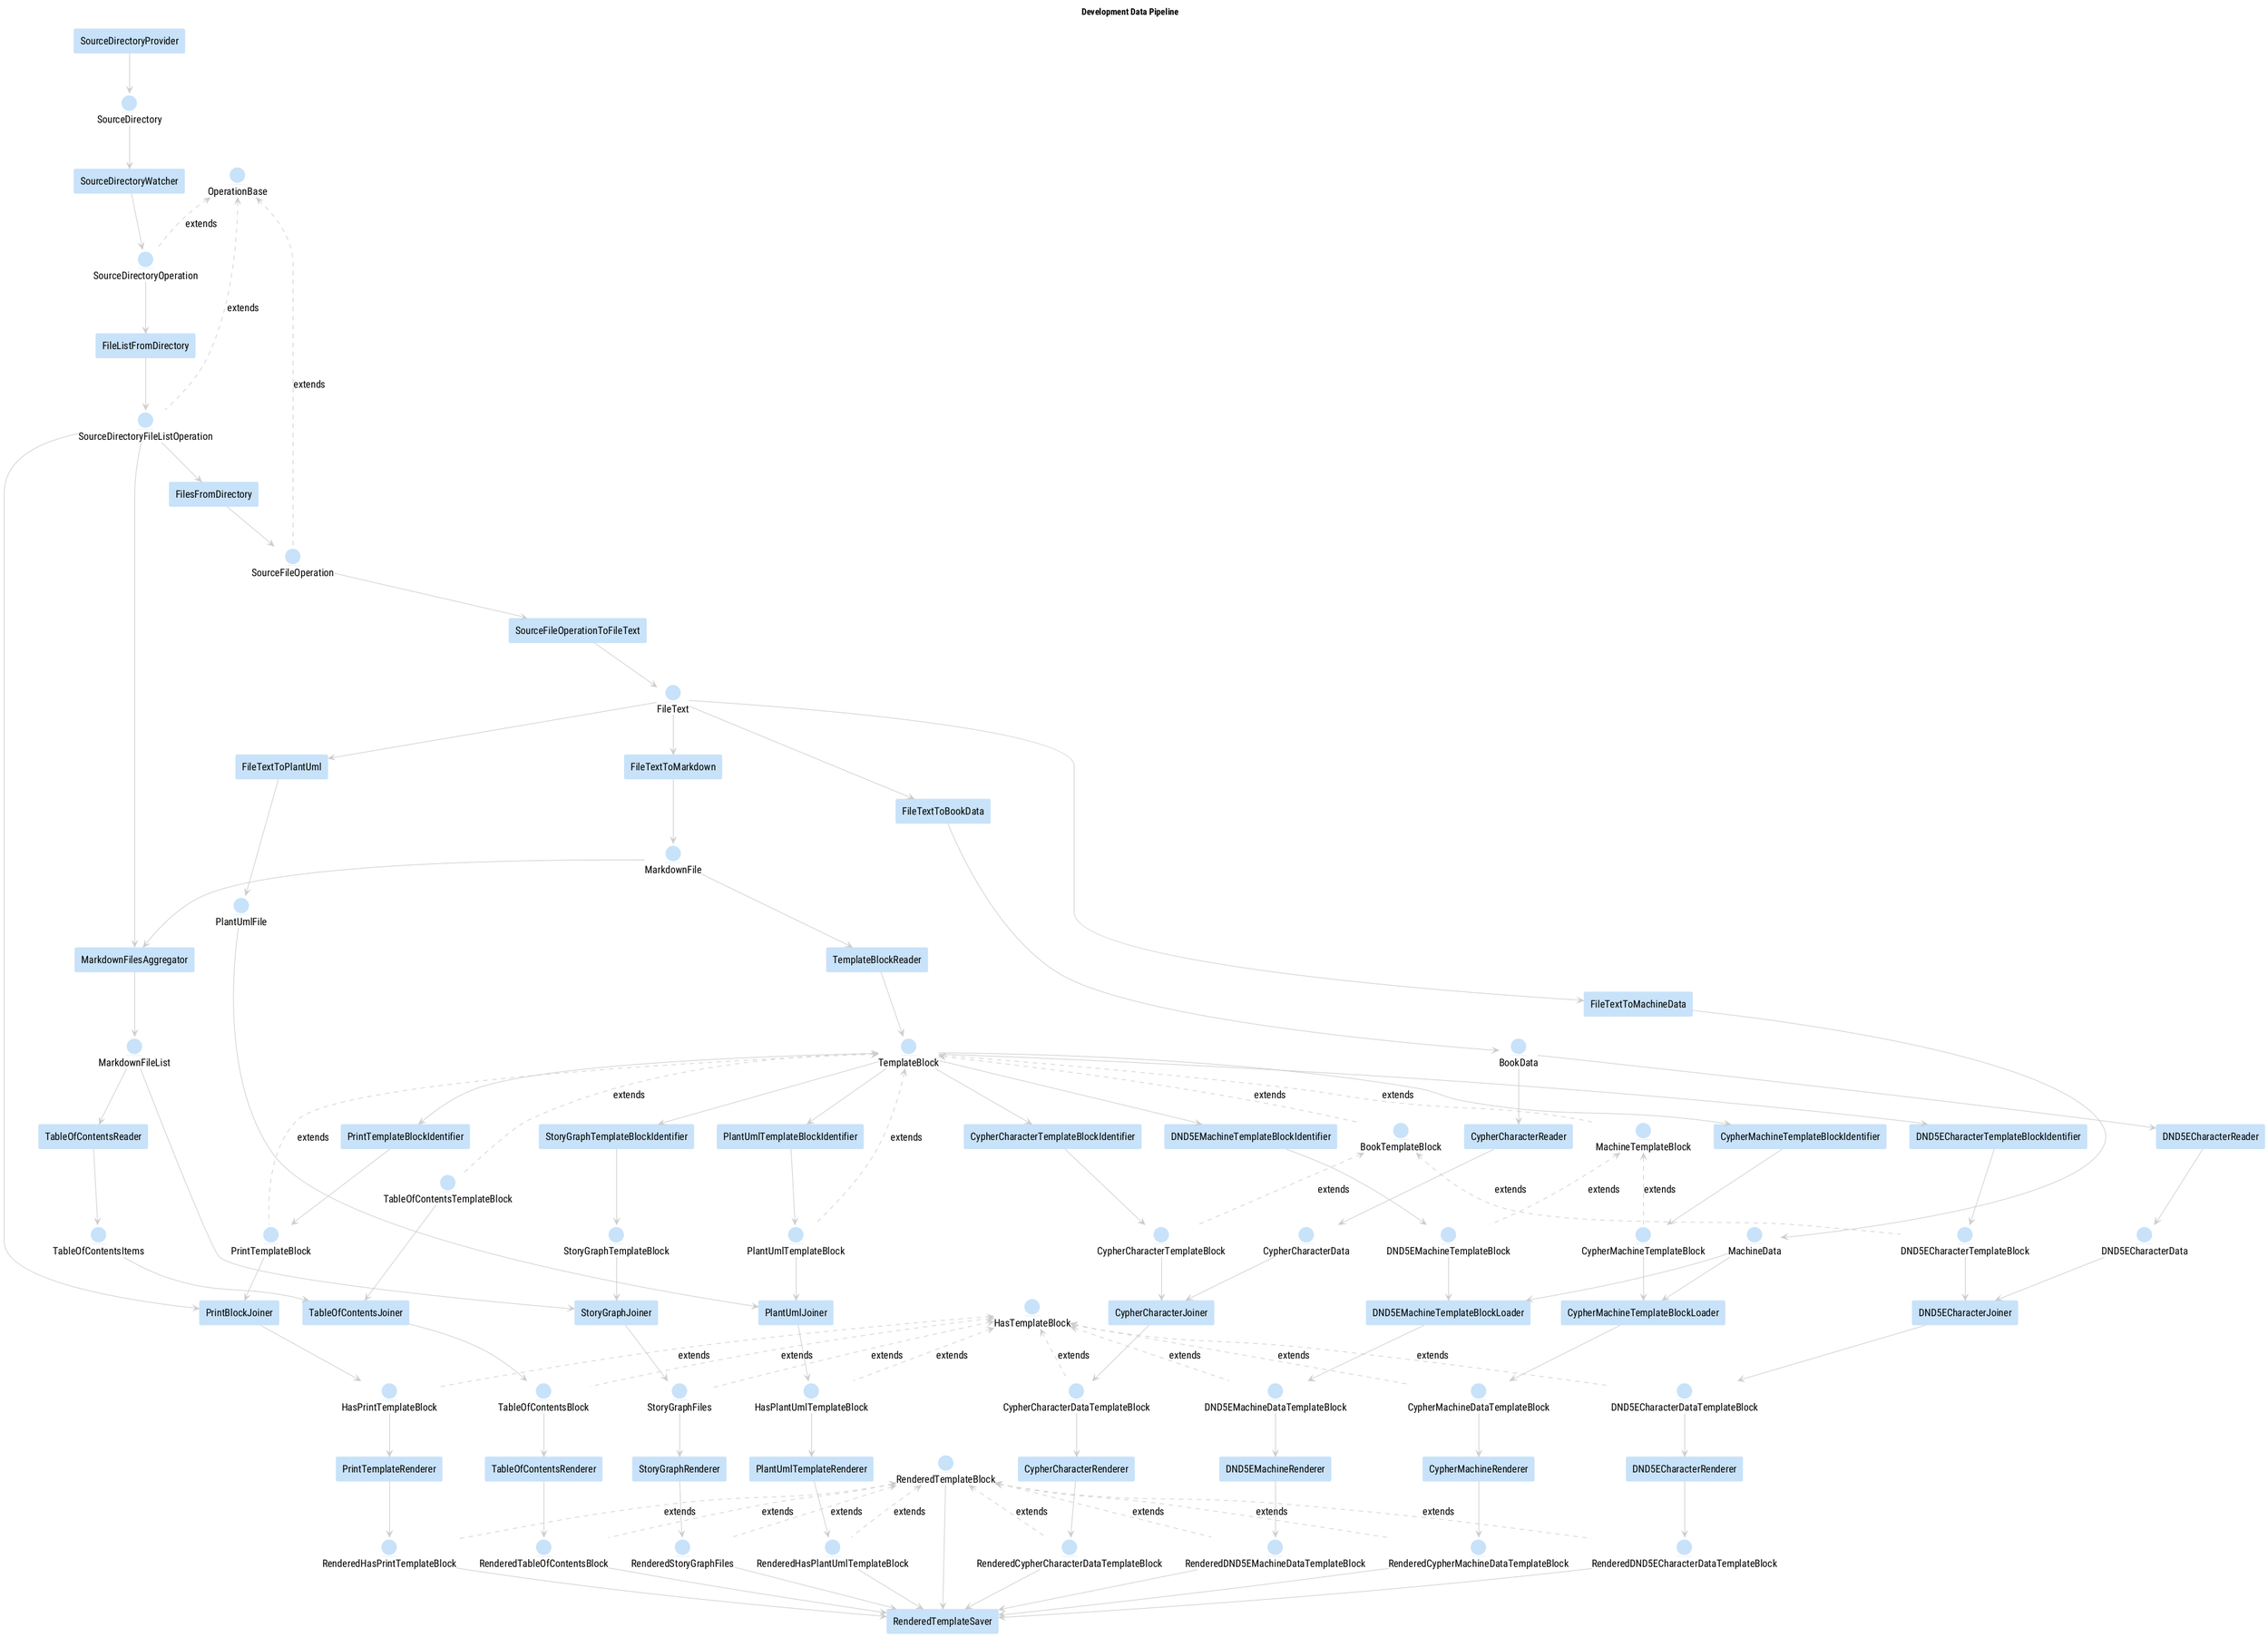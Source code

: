 @startuml
title Development Data Pipeline
 
hide circle
skinparam {
	DefaultFontName Roboto Condensed
	DefaultFontSize 16
	shadowing false
	' --barely-blue: hsl(208, 80%, 99%); #FAFDFE
	' --noon-blue: hsl(208, 80%, 88%); #C8E2F9
	' --morning-blue: hsl(208, 80%, 66%); #63ADEE
	' --barely-orange: hsl(32, 80%, 99%); #FEFDFA
	' --noon-orange: hsl(32, 80%, 88%); #F9E2C8
	' --morning-orange: hsl(32, 80%, 66%); #EEAD63
	' --evening-orange: hsl(32, 80%, 44%); #CA7616
	' --barely-green: hsl(96, 80%, 99%); #FCFEFA
	' --noon-green: hsl(96, 80%, 77%); #BBF395
	' --morning-green: hsl(96, 80%, 55%); #7AE830
	FileBorderColor #dddddd
	FileBackgroundColor #eeeeee
	ComponentBorderColor #dddddd
	ComponentBackgroundColor #eeeeee
	CloudBorderColor #dddddd
	CloudBackgroundColor #eeeeee
	ArrowColor #cccccc
	ActivityBackgroundColor #C8E2F9
	ActivityBorderColor #C8E2F9
	RectangleBackgroundColor #C8E2F9
	RectangleBorderColor #C8E2F9
	EntityBackgroundColor #C8E2F9
	EntityBorderColor #C8E2F9
}
 
rectangle CypherCharacterReader
rectangle CypherCharacterRenderer
rectangle CypherCharacterTemplateBlockIdentifier
rectangle CypherMachineRenderer
rectangle CypherMachineTemplateBlockIdentifier
rectangle DND5ECharacterReader
rectangle DND5ECharacterRenderer
rectangle DND5ECharacterTemplateBlockIdentifier
rectangle DND5EMachineRenderer
rectangle DND5EMachineTemplateBlockIdentifier
rectangle FileListFromDirectory
rectangle FilesFromDirectory
rectangle FileTextToBookData
rectangle FileTextToMachineData
rectangle FileTextToMarkdown
rectangle FileTextToPlantUml
rectangle PlantUmlTemplateBlockIdentifier
rectangle PlantUmlTemplateRenderer
rectangle PrintTemplateBlockIdentifier
rectangle PrintTemplateRenderer
rectangle RenderedTemplateSaver
rectangle SourceDirectoryProvider
rectangle SourceDirectoryWatcher
rectangle SourceFileOperationToFileText
rectangle StoryGraphRenderer
rectangle StoryGraphTemplateBlockIdentifier
rectangle TableOfContentsReader
rectangle TableOfContentsRenderer
rectangle TemplateBlockReader
rectangle CypherCharacterJoiner
rectangle CypherMachineTemplateBlockLoader
rectangle DND5ECharacterJoiner
rectangle DND5EMachineTemplateBlockLoader
rectangle MarkdownFilesAggregator
rectangle PlantUmlJoiner
rectangle PrintBlockJoiner
rectangle StoryGraphJoiner
rectangle TableOfContentsJoiner
entity "BookData" as BookData
entity "BookTemplateBlock" as BookTemplateBlock
entity "CypherCharacterData" as CypherCharacterData
entity "CypherCharacterDataTemplateBlock" as CypherCharacterDataTemplateBlock
entity "CypherCharacterTemplateBlock" as CypherCharacterTemplateBlock
entity "CypherMachineDataTemplateBlock" as CypherMachineDataTemplateBlock
entity "CypherMachineTemplateBlock" as CypherMachineTemplateBlock
entity "DND5ECharacterData" as DND5ECharacterData
entity "DND5ECharacterDataTemplateBlock" as DND5ECharacterDataTemplateBlock
entity "DND5ECharacterTemplateBlock" as DND5ECharacterTemplateBlock
entity "DND5EMachineDataTemplateBlock" as DND5EMachineDataTemplateBlock
entity "DND5EMachineTemplateBlock" as DND5EMachineTemplateBlock
entity "FileText" as FileText
entity "HasPlantUmlTemplateBlock" as HasPlantUmlTemplateBlock
entity "HasPrintTemplateBlock" as HasPrintTemplateBlock
entity "HasTemplateBlock" as HasTemplateBlock
entity "MachineData" as MachineData
entity "MachineTemplateBlock" as MachineTemplateBlock
entity "MarkdownFile" as MarkdownFile
entity "MarkdownFileList" as MarkdownFileList
entity "OperationBase" as OperationBase
entity "PlantUmlFile" as PlantUmlFile
entity "PlantUmlTemplateBlock" as PlantUmlTemplateBlock
entity "PrintTemplateBlock" as PrintTemplateBlock
entity "RenderedCypherCharacterDataTemplateBlock" as RenderedCypherCharacterDataTemplateBlock
entity "RenderedCypherMachineDataTemplateBlock" as RenderedCypherMachineDataTemplateBlock
entity "RenderedDND5ECharacterDataTemplateBlock" as RenderedDND5ECharacterDataTemplateBlock
entity "RenderedDND5EMachineDataTemplateBlock" as RenderedDND5EMachineDataTemplateBlock
entity "RenderedHasPlantUmlTemplateBlock" as RenderedHasPlantUmlTemplateBlock
entity "RenderedHasPrintTemplateBlock" as RenderedHasPrintTemplateBlock
entity "RenderedStoryGraphFiles" as RenderedStoryGraphFiles
entity "RenderedTableOfContentsBlock" as RenderedTableOfContentsBlock
entity "RenderedTemplateBlock" as RenderedTemplateBlock
entity "SourceDirectory" as SourceDirectory
entity "SourceDirectoryFileListOperation" as SourceDirectoryFileListOperation
entity "SourceDirectoryOperation" as SourceDirectoryOperation
entity "SourceFileOperation" as SourceFileOperation
entity "StoryGraphFiles" as StoryGraphFiles
entity "StoryGraphTemplateBlock" as StoryGraphTemplateBlock
entity "TableOfContentsBlock" as TableOfContentsBlock
entity "TableOfContentsItems" as TableOfContentsItems
entity "TableOfContentsTemplateBlock" as TableOfContentsTemplateBlock
entity "TemplateBlock" as TemplateBlock
TemplateBlock <.. BookTemplateBlock : extends
HasTemplateBlock <.. CypherCharacterDataTemplateBlock : extends
BookTemplateBlock <.. CypherCharacterTemplateBlock : extends
HasTemplateBlock <.. CypherMachineDataTemplateBlock : extends
MachineTemplateBlock <.. CypherMachineTemplateBlock : extends
HasTemplateBlock <.. DND5ECharacterDataTemplateBlock : extends
BookTemplateBlock <.. DND5ECharacterTemplateBlock : extends
HasTemplateBlock <.. DND5EMachineDataTemplateBlock : extends
MachineTemplateBlock <.. DND5EMachineTemplateBlock : extends
HasTemplateBlock <.. HasPlantUmlTemplateBlock : extends
HasTemplateBlock <.. HasPrintTemplateBlock : extends
TemplateBlock <.. MachineTemplateBlock : extends
TemplateBlock <.. PlantUmlTemplateBlock : extends
TemplateBlock <.. PrintTemplateBlock : extends
RenderedTemplateBlock <.. RenderedCypherCharacterDataTemplateBlock : extends
RenderedTemplateBlock <.. RenderedCypherMachineDataTemplateBlock : extends
RenderedTemplateBlock <.. RenderedDND5ECharacterDataTemplateBlock : extends
RenderedTemplateBlock <.. RenderedDND5EMachineDataTemplateBlock : extends
RenderedTemplateBlock <.. RenderedHasPlantUmlTemplateBlock : extends
RenderedTemplateBlock <.. RenderedHasPrintTemplateBlock : extends
RenderedTemplateBlock <.. RenderedStoryGraphFiles : extends
RenderedTemplateBlock <.. RenderedTableOfContentsBlock : extends
OperationBase <.. SourceDirectoryFileListOperation : extends
OperationBase <.. SourceDirectoryOperation : extends
OperationBase <.. SourceFileOperation : extends
HasTemplateBlock <.. StoryGraphFiles : extends
HasTemplateBlock <.. TableOfContentsBlock : extends
TemplateBlock <.. TableOfContentsTemplateBlock : extends
BookData --> CypherCharacterReader
CypherCharacterReader --> CypherCharacterData
CypherCharacterDataTemplateBlock --> CypherCharacterRenderer
CypherCharacterRenderer --> RenderedCypherCharacterDataTemplateBlock
TemplateBlock --> CypherCharacterTemplateBlockIdentifier
CypherCharacterTemplateBlockIdentifier --> CypherCharacterTemplateBlock
CypherMachineDataTemplateBlock --> CypherMachineRenderer
CypherMachineRenderer --> RenderedCypherMachineDataTemplateBlock
TemplateBlock --> CypherMachineTemplateBlockIdentifier
CypherMachineTemplateBlockIdentifier --> CypherMachineTemplateBlock
BookData --> DND5ECharacterReader
DND5ECharacterReader --> DND5ECharacterData
DND5ECharacterDataTemplateBlock --> DND5ECharacterRenderer
DND5ECharacterRenderer --> RenderedDND5ECharacterDataTemplateBlock
TemplateBlock --> DND5ECharacterTemplateBlockIdentifier
DND5ECharacterTemplateBlockIdentifier --> DND5ECharacterTemplateBlock
DND5EMachineDataTemplateBlock --> DND5EMachineRenderer
DND5EMachineRenderer --> RenderedDND5EMachineDataTemplateBlock
TemplateBlock --> DND5EMachineTemplateBlockIdentifier
DND5EMachineTemplateBlockIdentifier --> DND5EMachineTemplateBlock
SourceDirectoryOperation --> FileListFromDirectory
FileListFromDirectory --> SourceDirectoryFileListOperation
SourceDirectoryFileListOperation --> FilesFromDirectory
FilesFromDirectory --> SourceFileOperation
FileText --> FileTextToBookData
FileTextToBookData --> BookData
FileText --> FileTextToMachineData
FileTextToMachineData --> MachineData
FileText --> FileTextToMarkdown
FileTextToMarkdown --> MarkdownFile
FileText --> FileTextToPlantUml
FileTextToPlantUml --> PlantUmlFile
TemplateBlock --> PlantUmlTemplateBlockIdentifier
PlantUmlTemplateBlockIdentifier --> PlantUmlTemplateBlock
HasPlantUmlTemplateBlock --> PlantUmlTemplateRenderer
PlantUmlTemplateRenderer --> RenderedHasPlantUmlTemplateBlock
TemplateBlock --> PrintTemplateBlockIdentifier
PrintTemplateBlockIdentifier --> PrintTemplateBlock
HasPrintTemplateBlock --> PrintTemplateRenderer
PrintTemplateRenderer --> RenderedHasPrintTemplateBlock
RenderedTemplateBlock --> RenderedTemplateSaver
RenderedCypherCharacterDataTemplateBlock --> RenderedTemplateSaver
RenderedDND5ECharacterDataTemplateBlock --> RenderedTemplateSaver
RenderedHasPlantUmlTemplateBlock --> RenderedTemplateSaver
RenderedHasPrintTemplateBlock --> RenderedTemplateSaver
RenderedTableOfContentsBlock --> RenderedTemplateSaver
RenderedCypherMachineDataTemplateBlock --> RenderedTemplateSaver
RenderedDND5EMachineDataTemplateBlock --> RenderedTemplateSaver
RenderedStoryGraphFiles --> RenderedTemplateSaver
SourceDirectoryProvider --> SourceDirectory
SourceDirectory --> SourceDirectoryWatcher
SourceDirectoryWatcher --> SourceDirectoryOperation
SourceFileOperation --> SourceFileOperationToFileText
SourceFileOperationToFileText --> FileText
StoryGraphFiles --> StoryGraphRenderer
StoryGraphRenderer --> RenderedStoryGraphFiles
TemplateBlock --> StoryGraphTemplateBlockIdentifier
StoryGraphTemplateBlockIdentifier --> StoryGraphTemplateBlock
MarkdownFileList --> TableOfContentsReader
TableOfContentsReader --> TableOfContentsItems
TableOfContentsBlock --> TableOfContentsRenderer
TableOfContentsRenderer --> RenderedTableOfContentsBlock
MarkdownFile --> TemplateBlockReader
TemplateBlockReader --> TemplateBlock
CypherCharacterData --> CypherCharacterJoiner
CypherCharacterTemplateBlock --> CypherCharacterJoiner
CypherCharacterJoiner --> CypherCharacterDataTemplateBlock
MachineData --> CypherMachineTemplateBlockLoader
CypherMachineTemplateBlock --> CypherMachineTemplateBlockLoader
CypherMachineTemplateBlockLoader --> CypherMachineDataTemplateBlock
DND5ECharacterData --> DND5ECharacterJoiner
DND5ECharacterTemplateBlock --> DND5ECharacterJoiner
DND5ECharacterJoiner --> DND5ECharacterDataTemplateBlock
MachineData --> DND5EMachineTemplateBlockLoader
DND5EMachineTemplateBlock --> DND5EMachineTemplateBlockLoader
DND5EMachineTemplateBlockLoader --> DND5EMachineDataTemplateBlock
SourceDirectoryFileListOperation --> MarkdownFilesAggregator
MarkdownFile --> MarkdownFilesAggregator
MarkdownFilesAggregator --> MarkdownFileList
PlantUmlTemplateBlock --> PlantUmlJoiner
PlantUmlFile --> PlantUmlJoiner
PlantUmlJoiner --> HasPlantUmlTemplateBlock
PrintTemplateBlock --> PrintBlockJoiner
SourceDirectoryFileListOperation --> PrintBlockJoiner
PrintBlockJoiner --> HasPrintTemplateBlock
MarkdownFileList --> StoryGraphJoiner
StoryGraphTemplateBlock --> StoryGraphJoiner
StoryGraphJoiner --> StoryGraphFiles
TableOfContentsTemplateBlock --> TableOfContentsJoiner
TableOfContentsItems --> TableOfContentsJoiner
TableOfContentsJoiner --> TableOfContentsBlock
@enduml